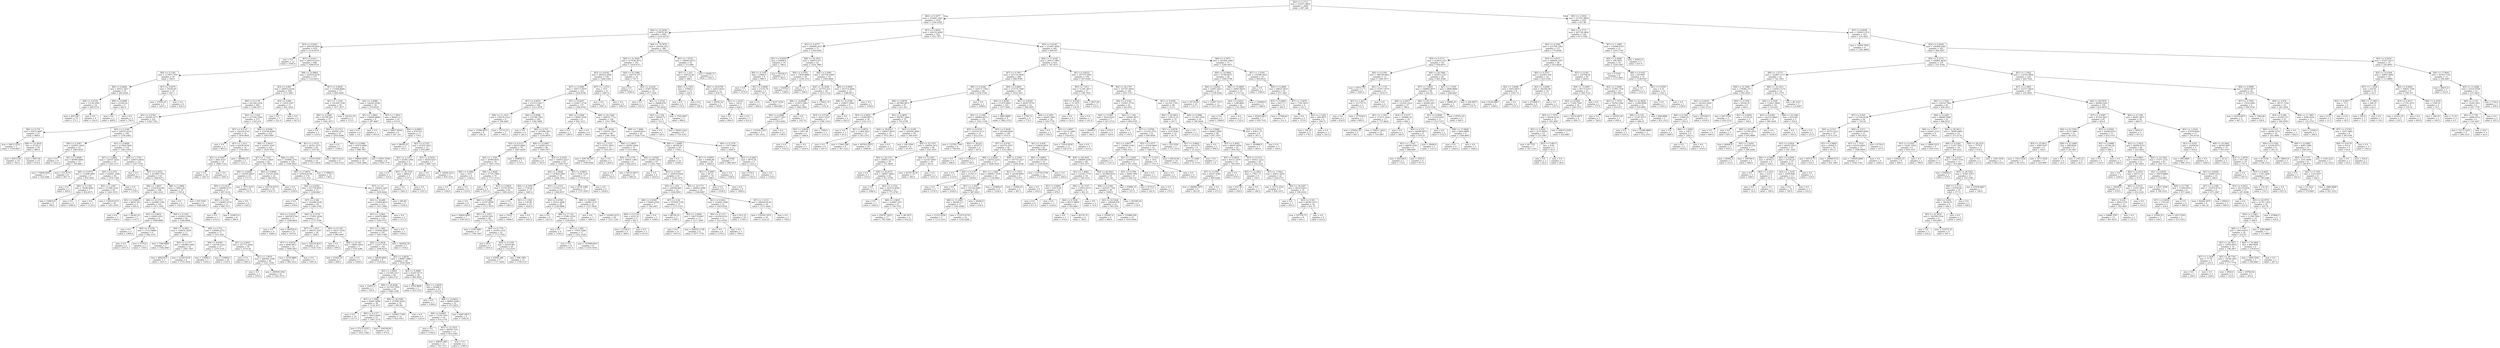 digraph Tree {
node [shape=box] ;
0 [label="X[2] <= 2.1713\nmse = 332271.8954\nsamples = 2000\nvalue = 997.204"] ;
1 [label="X[0] <= 0.1677\nmse = 314481.1461\nsamples = 1550\nvalue = 1104.4329"] ;
0 -> 1 [labeldistance=2.5, labelangle=45, headlabel="True"] ;
2 [label="X[4] <= 32.3036\nmse = 276478.345\nsamples = 998\nvalue = 1210.4279"] ;
1 -> 2 ;
3 [label="X[3] <= 0.4262\nmse = 269239.6204\nsamples = 618\nvalue = 1116.4579"] ;
2 -> 3 ;
4 [label="mse = 0.0\nsamples = 12\nvalue = 1949.0"] ;
3 -> 4 ;
5 [label="X[7] <= 0.011\nmse = 260574.0372\nsamples = 606\nvalue = 1099.9719"] ;
3 -> 5 ;
6 [label="X[0] <= 0.1302\nmse = 117853.7931\nsamples = 29\nvalue = 590.0"] ;
5 -> 6 ;
7 [label="X[6] <= 0.6644\nmse = 40512.3657\nsamples = 19\nvalue = 402.0526"] ;
6 -> 7 ;
8 [label="X[6] <= 0.4378\nmse = 13130.2092\nsamples = 14\nvalue = 309.0714"] ;
7 -> 8 ;
9 [label="mse = 4915.89\nsamples = 10\nvalue = 371.1"] ;
8 -> 9 ;
10 [label="mse = 0.0\nsamples = 4\nvalue = 154.0"] ;
8 -> 10 ;
11 [label="X[8] <= 9.4698\nmse = 25194.24\nsamples = 5\nvalue = 662.4"] ;
7 -> 11 ;
12 [label="mse = 0.0\nsamples = 2\nvalue = 468.0"] ;
11 -> 12 ;
13 [label="mse = 0.0\nsamples = 3\nvalue = 792.0"] ;
11 -> 13 ;
14 [label="X[7] <= 0.0076\nmse = 70166.09\nsamples = 10\nvalue = 947.1"] ;
6 -> 14 ;
15 [label="mse = 37830.25\nsamples = 2\nvalue = 1447.5"] ;
14 -> 15 ;
16 [label="mse = 0.0\nsamples = 8\nvalue = 822.0"] ;
14 -> 16 ;
17 [label="X[8] <= 33.8805\nmse = 254019.0158\nsamples = 577\nvalue = 1125.6031"] ;
5 -> 17 ;
18 [label="X[3] <= 0.681\nmse = 249453.9238\nsamples = 504\nvalue = 1171.4067"] ;
17 -> 18 ;
19 [label="X[0] <= 0.1178\nmse = 241294.2234\nsamples = 493\nvalue = 1188.5477"] ;
18 -> 19 ;
20 [label="X[3] <= 0.4783\nmse = 226595.6177\nsamples = 222\nvalue = 1292.7162"] ;
19 -> 20 ;
21 [label="X[6] <= 0.733\nmse = 95472.6087\nsamples = 23\nvalue = 968.0"] ;
20 -> 21 ;
22 [label="mse = 20672.2222\nsamples = 3\nvalue = 1554.6667"] ;
21 -> 22 ;
23 [label="X[8] <= 14.2816\nmse = 47322.0\nsamples = 20\nvalue = 880.0"] ;
21 -> 23 ;
24 [label="mse = 66533.04\nsamples = 10\nvalue = 783.4"] ;
23 -> 24 ;
25 [label="mse = 9447.84\nsamples = 10\nvalue = 976.6"] ;
23 -> 25 ;
26 [label="X[2] <= 2.1249\nmse = 228155.4318\nsamples = 199\nvalue = 1330.2462"] ;
20 -> 26 ;
27 [label="X[0] <= 0.1067\nmse = 223853.3459\nsamples = 23\nvalue = 1060.0435"] ;
26 -> 27 ;
28 [label="mse = 0.0\nsamples = 8\nvalue = 1621.0"] ;
27 -> 28 ;
29 [label="X[1] <= 0.9589\nmse = 85909.8489\nsamples = 15\nvalue = 760.8667"] ;
27 -> 29 ;
30 [label="mse = 79009.9592\nsamples = 7\nvalue = 524.4286"] ;
29 -> 30 ;
31 [label="mse = 231.4375\nsamples = 8\nvalue = 967.75"] ;
29 -> 31 ;
32 [label="X[1] <= 0.8668\nmse = 217929.7809\nsamples = 176\nvalue = 1365.5568"] ;
26 -> 32 ;
33 [label="X[7] <= 3.4685\nmse = 129337.8202\nsamples = 55\nvalue = 1185.1273"] ;
32 -> 33 ;
34 [label="X[6] <= 0.0572\nmse = 111698.4691\nsamples = 9\nvalue = 832.4444"] ;
33 -> 34 ;
35 [label="mse = 0.0\nsamples = 2\nvalue = 404.0"] ;
34 -> 35 ;
36 [label="X[0] <= 0.1105\nmse = 76180.4082\nsamples = 7\nvalue = 954.8571"] ;
34 -> 36 ;
37 [label="mse = 129032.0\nsamples = 3\nvalue = 788.0"] ;
36 -> 37 ;
38 [label="mse = 0.0\nsamples = 4\nvalue = 1080.0"] ;
36 -> 38 ;
39 [label="X[0] <= 0.1072\nmse = 103691.3308\nsamples = 46\nvalue = 1254.1304"] ;
33 -> 39 ;
40 [label="X[5] <= 1.2387\nmse = 111966.2222\nsamples = 42\nvalue = 1242.3333"] ;
39 -> 40 ;
41 [label="mse = 0.0\nsamples = 3\nvalue = 1124.0"] ;
40 -> 41 ;
42 [label="mse = 119419.0151\nsamples = 39\nvalue = 1251.4359"] ;
40 -> 42 ;
43 [label="mse = 0.0\nsamples = 4\nvalue = 1378.0"] ;
39 -> 43 ;
44 [label="X[8] <= 1.7762\nmse = 236675.0054\nsamples = 121\nvalue = 1447.5702"] ;
32 -> 44 ;
45 [label="mse = 0.0\nsamples = 3\nvalue = 580.0"] ;
44 -> 45 ;
46 [label="X[7] <= 0.3255\nmse = 223069.7762\nsamples = 118\nvalue = 1469.6271"] ;
44 -> 46 ;
47 [label="X[8] <= 7.6827\nmse = 233478.6358\nsamples = 108\nvalue = 1442.2222"] ;
46 -> 47 ;
48 [label="X[1] <= 0.9493\nmse = 86547.84\nsamples = 5\nvalue = 845.4"] ;
47 -> 48 ;
49 [label="mse = 0.0\nsamples = 3\nvalue = 644.0"] ;
48 -> 49 ;
50 [label="mse = 64262.25\nsamples = 2\nvalue = 1147.5"] ;
48 -> 50 ;
51 [label="X[4] <= 22.2713\nmse = 222480.7196\nsamples = 103\nvalue = 1471.1942"] ;
47 -> 51 ;
52 [label="X[1] <= 0.9652\nmse = 65983.4321\nsamples = 9\nvalue = 1098.8889"] ;
51 -> 52 ;
53 [label="mse = 0.0\nsamples = 3\nvalue = 1408.0"] ;
52 -> 53 ;
54 [label="X[0] <= 0.1079\nmse = 27312.8889\nsamples = 6\nvalue = 944.3333"] ;
52 -> 54 ;
55 [label="mse = 0.0\nsamples = 4\nvalue = 1057.0"] ;
54 -> 55 ;
56 [label="mse = 5776.0\nsamples = 2\nvalue = 719.0"] ;
54 -> 56 ;
57 [label="X[0] <= 0.1105\nmse = 222922.5596\nsamples = 94\nvalue = 1506.8404"] ;
51 -> 57 ;
58 [label="X[8] <= 14.063\nmse = 154414.7059\nsamples = 17\nvalue = 1669.0"] ;
57 -> 58 ;
59 [label="mse = 7360.8889\nsamples = 3\nvalue = 1562.6667"] ;
58 -> 59 ;
60 [label="X[2] <= 2.1377\nmse = 182984.1684\nsamples = 14\nvalue = 1691.7857"] ;
58 -> 60 ;
61 [label="mse = 484416.0\nsamples = 5\nvalue = 1631.0"] ;
60 -> 61 ;
62 [label="mse = 12328.9136\nsamples = 9\nvalue = 1725.5556"] ;
60 -> 62 ;
63 [label="X[6] <= 0.733\nmse = 230960.3751\nsamples = 77\nvalue = 1471.039"] ;
57 -> 63 ;
64 [label="X[6] <= 0.6365\nmse = 124706.2222\nsamples = 27\nvalue = 1279.3333"] ;
63 -> 64 ;
65 [label="mse = 15488.0\nsamples = 3\nvalue = 1034.0"] ;
64 -> 65 ;
66 [label="mse = 129894.5\nsamples = 24\nvalue = 1310.0"] ;
64 -> 66 ;
67 [label="X[1] <= 0.9507\nmse = 257775.4464\nsamples = 50\nvalue = 1574.56"] ;
63 -> 67 ;
68 [label="mse = 0.0\nsamples = 6\nvalue = 1965.0"] ;
67 -> 68 ;
69 [label="X[1] <= 1.0635\nmse = 269304.2169\nsamples = 44\nvalue = 1521.3182"] ;
67 -> 69 ;
70 [label="mse = 0.0\nsamples = 3\nvalue = 978.0"] ;
69 -> 70 ;
71 [label="mse = 265829.3361\nsamples = 41\nvalue = 1561.0732"] ;
69 -> 71 ;
72 [label="X[8] <= 5.4906\nmse = 14943.04\nsamples = 10\nvalue = 1765.6"] ;
46 -> 72 ;
73 [label="mse = 0.0\nsamples = 4\nvalue = 1914.0"] ;
72 -> 73 ;
74 [label="mse = 435.5556\nsamples = 6\nvalue = 1666.6667"] ;
72 -> 74 ;
75 [label="X[5] <= 1.1324\nmse = 237164.2346\nsamples = 271\nvalue = 1103.214"] ;
19 -> 75 ;
76 [label="X[7] <= 0.5147\nmse = 192224.2747\nsamples = 18\nvalue = 1659.9444"] ;
75 -> 76 ;
77 [label="mse = 0.0\nsamples = 2\nvalue = 683.0"] ;
76 -> 77 ;
78 [label="X[7] <= 1.2511\nmse = 82036.9336\nsamples = 16\nvalue = 1782.0625"] ;
76 -> 78 ;
79 [label="X[1] <= 0.9347\nmse = 2841.6327\nsamples = 14\nvalue = 1860.7143"] ;
78 -> 79 ;
80 [label="mse = 0.0\nsamples = 10\nvalue = 1827.0"] ;
79 -> 80 ;
81 [label="mse = 0.0\nsamples = 4\nvalue = 1945.0"] ;
79 -> 81 ;
82 [label="mse = 289982.25\nsamples = 2\nvalue = 1231.5"] ;
78 -> 82 ;
83 [label="X[6] <= 0.9396\nmse = 216740.9584\nsamples = 253\nvalue = 1063.6047"] ;
75 -> 83 ;
84 [label="X[8] <= 5.8619\nmse = 216021.4507\nsamples = 233\nvalue = 1029.7639"] ;
83 -> 84 ;
85 [label="X[7] <= 1.7105\nmse = 172013.1828\nsamples = 49\nvalue = 763.7959"] ;
84 -> 85 ;
86 [label="X[6] <= 0.6644\nmse = 116362.6816\nsamples = 25\nvalue = 572.72"] ;
85 -> 86 ;
87 [label="X[0] <= 0.1414\nmse = 149646.4775\nsamples = 17\nvalue = 497.4118"] ;
86 -> 87 ;
88 [label="X[8] <= 4.235\nmse = 230483.1074\nsamples = 11\nvalue = 480.7273"] ;
87 -> 88 ;
89 [label="mse = 0.0\nsamples = 3\nvalue = 472.0"] ;
88 -> 89 ;
90 [label="mse = 316875.0\nsamples = 8\nvalue = 484.0"] ;
88 -> 90 ;
91 [label="mse = 0.0\nsamples = 6\nvalue = 528.0"] ;
87 -> 91 ;
92 [label="mse = 7973.4375\nsamples = 8\nvalue = 732.75"] ;
86 -> 92 ;
93 [label="X[6] <= 0.6069\nmse = 152335.3056\nsamples = 24\nvalue = 962.8333"] ;
85 -> 93 ;
94 [label="mse = 162716.9375\nsamples = 16\nvalue = 814.75"] ;
93 -> 94 ;
95 [label="mse = 0.0\nsamples = 8\nvalue = 1259.0"] ;
93 -> 95 ;
96 [label="X[6] <= 0.82\nmse = 203886.2741\nsamples = 184\nvalue = 1100.5924"] ;
84 -> 96 ;
97 [label="X[4] <= 17.8672\nmse = 197620.0728\nsamples = 174\nvalue = 1121.431"] ;
96 -> 97 ;
98 [label="X[6] <= 0.0263\nmse = 257738.9591\nsamples = 57\nvalue = 1248.6667"] ;
97 -> 98 ;
99 [label="mse = 0.0\nsamples = 3\nvalue = 678.0"] ;
98 -> 99 ;
100 [label="X[7] <= 0.306\nmse = 252960.4184\nsamples = 54\nvalue = 1280.3704"] ;
98 -> 100 ;
101 [label="X[3] <= 0.5233\nmse = 344358.5744\nsamples = 17\nvalue = 1508.8824"] ;
100 -> 101 ;
102 [label="mse = 0.0\nsamples = 4\nvalue = 1606.0"] ;
101 -> 102 ;
103 [label="mse = 446520.0\nsamples = 13\nvalue = 1479.0"] ;
101 -> 103 ;
104 [label="X[6] <= 0.1278\nmse = 175951.4244\nsamples = 37\nvalue = 1175.3784"] ;
100 -> 104 ;
105 [label="X[7] <= 1.2511\nmse = 184251.5357\nsamples = 28\nvalue = 1268.5"] ;
104 -> 105 ;
106 [label="X[7] <= 0.6554\nmse = 6846.0612\nsamples = 14\nvalue = 1008.2857"] ;
105 -> 106 ;
107 [label="mse = 4736.8889\nsamples = 9\nvalue = 962.3333"] ;
106 -> 107 ;
108 [label="mse = 0.0\nsamples = 5\nvalue = 1091.0"] ;
106 -> 108 ;
109 [label="mse = 226234.0612\nsamples = 14\nvalue = 1528.7143"] ;
105 -> 109 ;
110 [label="X[0] <= 0.1347\nmse = 39217.5556\nsamples = 9\nvalue = 885.6667"] ;
104 -> 110 ;
111 [label="mse = 0.0\nsamples = 2\nvalue = 589.0"] ;
110 -> 111 ;
112 [label="X[8] <= 23.307\nmse = 18091.9592\nsamples = 7\nvalue = 970.4286"] ;
110 -> 112 ;
113 [label="mse = 41820.25\nsamples = 2\nvalue = 846.5"] ;
112 -> 113 ;
114 [label="mse = 0.0\nsamples = 5\nvalue = 1020.0"] ;
112 -> 114 ;
115 [label="X[7] <= 3.9\nmse = 156602.1443\nsamples = 117\nvalue = 1059.4444"] ;
97 -> 115 ;
116 [label="X[5] <= 29.489\nmse = 151969.8016\nsamples = 112\nvalue = 1037.1696"] ;
115 -> 116 ;
117 [label="X[7] <= 3.2903\nmse = 144970.8883\nsamples = 110\nvalue = 1050.3727"] ;
116 -> 117 ;
118 [label="X[1] <= 1.1462\nmse = 143942.0028\nsamples = 107\nvalue = 1062.1589"] ;
117 -> 118 ;
119 [label="X[6] <= 0.3438\nmse = 132277.5571\nsamples = 102\nvalue = 1048.8235"] ;
118 -> 119 ;
120 [label="mse = 56838.4844\nsamples = 8\nvalue = 1216.625"] ;
119 -> 120 ;
121 [label="X[5] <= 3.8478\nmse = 136097.5886\nsamples = 94\nvalue = 1034.5426"] ;
119 -> 121 ;
122 [label="X[2] <= 2.0929\nmse = 151300.5317\nsamples = 66\nvalue = 1064.2727"] ;
121 -> 122 ;
123 [label="mse = 10201.0\nsamples = 2\nvalue = 554.0"] ;
122 -> 123 ;
124 [label="X[8] <= 18.9246\nmse = 147318.7959\nsamples = 64\nvalue = 1080.2188"] ;
122 -> 124 ;
125 [label="X[7] <= 1.3982\nmse = 69467.6489\nsamples = 39\nvalue = 1134.3077"] ;
124 -> 125 ;
126 [label="mse = 0.0\nsamples = 16\nvalue = 1317.0"] ;
125 -> 126 ;
127 [label="X[0] <= 0.1377\nmse = 78422.6049\nsamples = 23\nvalue = 1007.2174"] ;
125 -> 127 ;
128 [label="mse = 57233.4793\nsamples = 13\nvalue = 1031.5385"] ;
127 -> 128 ;
129 [label="mse = 104199.84\nsamples = 10\nvalue = 975.6"] ;
127 -> 129 ;
130 [label="X[8] <= 26.3306\nmse = 257082.8544\nsamples = 25\nvalue = 995.84"] ;
124 -> 130 ;
131 [label="mse = 316825.7784\nsamples = 19\nvalue = 924.1053"] ;
130 -> 131 ;
132 [label="mse = 0.0\nsamples = 6\nvalue = 1223.0"] ;
130 -> 132 ;
133 [label="X[3] <= 0.5868\nmse = 93267.6773\nsamples = 28\nvalue = 964.4643"] ;
121 -> 133 ;
134 [label="mse = 9706.8889\nsamples = 3\nvalue = 563.3333"] ;
133 -> 134 ;
135 [label="X[2] <= 2.0929\nmse = 81669.2\nsamples = 25\nvalue = 1012.6"] ;
133 -> 135 ;
136 [label="mse = 0.0\nsamples = 3\nvalue = 1299.0"] ;
135 -> 136 ;
137 [label="X[8] <= 23.0652\nmse = 80095.4298\nsamples = 22\nvalue = 973.5455"] ;
135 -> 137 ;
138 [label="X[6] <= 0.6993\nmse = 77239.7562\nsamples = 18\nvalue = 914.2778"] ;
137 -> 138 ;
139 [label="mse = 0.0\nsamples = 5\nvalue = 1184.0"] ;
138 -> 139 ;
140 [label="X[5] <= 23.3533\nmse = 68204.7101\nsamples = 13\nvalue = 810.5385"] ;
138 -> 140 ;
141 [label="mse = 49828.1983\nsamples = 11\nvalue = 741.7273"] ;
140 -> 141 ;
142 [label="mse = 0.0\nsamples = 2\nvalue = 1189.0"] ;
140 -> 142 ;
143 [label="mse = 6007.6875\nsamples = 4\nvalue = 1240.25"] ;
137 -> 143 ;
144 [label="mse = 304262.56\nsamples = 5\nvalue = 1334.2"] ;
118 -> 144 ;
145 [label="mse = 0.0\nsamples = 3\nvalue = 630.0"] ;
117 -> 145 ;
146 [label="mse = 0.0\nsamples = 2\nvalue = 311.0"] ;
116 -> 146 ;
147 [label="mse = 295.84\nsamples = 5\nvalue = 1558.4"] ;
115 -> 147 ;
148 [label="mse = 173889.0\nsamples = 10\nvalue = 738.0"] ;
96 -> 148 ;
149 [label="X[1] <= 1.0725\nmse = 56352.3275\nsamples = 20\nvalue = 1457.85"] ;
83 -> 149 ;
150 [label="mse = 52183.6582\nsamples = 14\nvalue = 1517.6429"] ;
149 -> 150 ;
151 [label="mse = 38272.2222\nsamples = 6\nvalue = 1318.3333"] ;
149 -> 151 ;
152 [label="X[3] <= 0.694\nmse = 11819.2397\nsamples = 11\nvalue = 403.1818"] ;
18 -> 152 ;
153 [label="mse = 0.0\nsamples = 7\nvalue = 321.0"] ;
152 -> 153 ;
154 [label="mse = 0.0\nsamples = 4\nvalue = 547.0"] ;
152 -> 154 ;
155 [label="X[7] <= 0.6929\nmse = 171048.8084\nsamples = 73\nvalue = 809.3699"] ;
17 -> 155 ;
156 [label="X[1] <= 1.1234\nmse = 101540.7258\nsamples = 39\nvalue = 1017.3077"] ;
155 -> 156 ;
157 [label="X[6] <= 0.2466\nmse = 83790.263\nsamples = 37\nvalue = 1041.2973"] ;
156 -> 157 ;
158 [label="mse = 0.0\nsamples = 2\nvalue = 1333.0"] ;
157 -> 158 ;
159 [label="X[4] <= 22.2713\nmse = 83438.1192\nsamples = 35\nvalue = 1024.6286"] ;
157 -> 159 ;
160 [label="mse = 0.0\nsamples = 7\nvalue = 1168.0"] ;
159 -> 160 ;
161 [label="X[6] <= 0.4984\nmse = 97874.0969\nsamples = 28\nvalue = 988.7857"] ;
159 -> 161 ;
162 [label="mse = 98869.4958\nsamples = 19\nvalue = 1059.3684"] ;
161 -> 162 ;
163 [label="mse = 63051.9506\nsamples = 9\nvalue = 839.7778"] ;
161 -> 163 ;
164 [label="mse = 222312.25\nsamples = 2\nvalue = 573.5"] ;
156 -> 164 ;
165 [label="X[2] <= 2.0689\nmse = 144291.6548\nsamples = 34\nvalue = 570.8529"] ;
155 -> 165 ;
166 [label="X[1] <= 1.0841\nmse = 159800.8889\nsamples = 9\nvalue = 287.6667"] ;
165 -> 166 ;
167 [label="mse = 0.0\nsamples = 6\nvalue = 5.0"] ;
166 -> 167 ;
168 [label="mse = 0.0\nsamples = 3\nvalue = 853.0"] ;
166 -> 168 ;
169 [label="X[7] <= 1.5814\nmse = 99445.12\nsamples = 25\nvalue = 672.8"] ;
165 -> 169 ;
170 [label="mse = 50837.8594\nsamples = 8\nvalue = 447.125"] ;
169 -> 170 ;
171 [label="X[4] <= 8.8062\nmse = 87074.0\nsamples = 17\nvalue = 779.0"] ;
169 -> 171 ;
172 [label="mse = 28056.25\nsamples = 2\nvalue = 352.5"] ;
171 -> 172 ;
173 [label="X[3] <= 0.5355\nmse = 67455.5822\nsamples = 15\nvalue = 835.8667"] ;
171 -> 173 ;
174 [label="X[2] <= 2.1253\nmse = 45392.1094\nsamples = 8\nvalue = 982.125"] ;
173 -> 174 ;
175 [label="mse = 0.0\nsamples = 3\nvalue = 724.0"] ;
174 -> 175 ;
176 [label="X[5] <= 20.7524\nmse = 8664.0\nsamples = 5\nvalue = 1137.0"] ;
174 -> 176 ;
177 [label="mse = 0.0\nsamples = 3\nvalue = 1061.0"] ;
176 -> 177 ;
178 [label="mse = 0.0\nsamples = 2\nvalue = 1251.0"] ;
176 -> 178 ;
179 [label="X[3] <= 0.5635\nmse = 40283.6327\nsamples = 7\nvalue = 668.7143"] ;
173 -> 179 ;
180 [label="mse = 0.0\nsamples = 4\nvalue = 513.0"] ;
179 -> 180 ;
181 [label="mse = 18560.2222\nsamples = 3\nvalue = 876.3333"] ;
179 -> 181 ;
182 [label="X[4] <= 79.7876\nmse = 250534.452\nsamples = 380\nvalue = 1363.2526"] ;
2 -> 182 ;
183 [label="X[8] <= 21.5045\nmse = 217038.5975\nsamples = 351\nvalue = 1416.9715"] ;
182 -> 183 ;
184 [label="X[3] <= 0.6145\nmse = 200522.2586\nsamples = 335\nvalue = 1446.5582"] ;
183 -> 184 ;
185 [label="X[7] <= 0.3084\nmse = 196717.0979\nsamples = 323\nvalue = 1426.4799"] ;
184 -> 185 ;
186 [label="X[7] <= 0.0075\nmse = 152315.5837\nsamples = 186\nvalue = 1513.3978"] ;
185 -> 186 ;
187 [label="X[8] <= 11.1415\nmse = 276270.2222\nsamples = 6\nvalue = 706.6667"] ;
186 -> 187 ;
188 [label="mse = 13366.6875\nsamples = 4\nvalue = 358.25"] ;
187 -> 188 ;
189 [label="mse = 73712.25\nsamples = 2\nvalue = 1403.5"] ;
187 -> 189 ;
190 [label="X[6] <= 0.0096\nmse = 125766.7943\nsamples = 180\nvalue = 1540.2889"] ;
186 -> 190 ;
191 [label="mse = 0.0\nsamples = 2\nvalue = 241.0"] ;
190 -> 191 ;
192 [label="X[6] <= 0.733\nmse = 107998.7851\nsamples = 178\nvalue = 1554.8876"] ;
190 -> 192 ;
193 [label="X[3] <= 0.5111\nmse = 58193.0066\nsamples = 79\nvalue = 1667.8228"] ;
192 -> 193 ;
194 [label="X[5] <= 1.1591\nmse = 35994.9631\nsamples = 76\nvalue = 1687.2763"] ;
193 -> 194 ;
195 [label="X[6] <= 0.2864\nmse = 18.0\nsamples = 6\nvalue = 1338.0"] ;
194 -> 195 ;
196 [label="mse = 0.0\nsamples = 2\nvalue = 1344.0"] ;
195 -> 196 ;
197 [label="mse = 0.0\nsamples = 4\nvalue = 1335.0"] ;
195 -> 197 ;
198 [label="X[8] <= 1.8249\nmse = 27725.7969\nsamples = 70\nvalue = 1717.2143"] ;
194 -> 198 ;
199 [label="mse = 0.0\nsamples = 6\nvalue = 1971.0"] ;
198 -> 199 ;
200 [label="X[2] <= 2.0929\nmse = 23720.8376\nsamples = 64\nvalue = 1693.4219"] ;
198 -> 200 ;
201 [label="mse = 0.0\nsamples = 8\nvalue = 1551.0"] ;
200 -> 201 ;
202 [label="X[0] <= 0.1068\nmse = 23797.8568\nsamples = 56\nvalue = 1713.7679"] ;
200 -> 202 ;
203 [label="mse = 56620.4082\nsamples = 7\nvalue = 1587.8571"] ;
202 -> 203 ;
204 [label="X[5] <= 1.1973\nmse = 16520.5931\nsamples = 49\nvalue = 1731.7551"] ;
202 -> 204 ;
205 [label="mse = 1330.7682\nsamples = 17\nvalue = 1766.7647"] ;
204 -> 205 ;
206 [label="X[6] <= 0.1776\nmse = 23593.1318\nsamples = 32\nvalue = 1713.1562"] ;
204 -> 206 ;
207 [label="mse = 48.0\nsamples = 4\nvalue = 1651.0"] ;
206 -> 207 ;
208 [label="X[0] <= 0.1339\nmse = 26325.963\nsamples = 28\nvalue = 1722.0357"] ;
206 -> 208 ;
209 [label="mse = 42692.346\nsamples = 17\nvalue = 1717.3529"] ;
208 -> 209 ;
210 [label="mse = 946.1983\nsamples = 11\nvalue = 1729.2727"] ;
208 -> 210 ;
211 [label="mse = 368082.0\nsamples = 3\nvalue = 1175.0"] ;
193 -> 211 ;
212 [label="X[8] <= 12.6867\nmse = 129443.4713\nsamples = 99\nvalue = 1464.7677"] ;
192 -> 212 ;
213 [label="mse = 0.0\nsamples = 6\nvalue = 783.0"] ;
212 -> 213 ;
214 [label="X[3] <= 0.5034\nmse = 105872.4227\nsamples = 93\nvalue = 1508.7527"] ;
212 -> 214 ;
215 [label="X[2] <= 2.0929\nmse = 107820.5083\nsamples = 76\nvalue = 1448.2105"] ;
214 -> 215 ;
216 [label="X[0] <= 0.1094\nmse = 7728.64\nsamples = 15\nvalue = 1681.6"] ;
215 -> 216 ;
217 [label="mse = 0.0\nsamples = 5\nvalue = 1803.0"] ;
216 -> 217 ;
218 [label="X[1] <= 1.062\nmse = 539.49\nsamples = 10\nvalue = 1620.9"] ;
216 -> 218 ;
219 [label="mse = 216.0\nsamples = 7\nvalue = 1608.0"] ;
218 -> 219 ;
220 [label="mse = 0.0\nsamples = 3\nvalue = 1651.0"] ;
218 -> 220 ;
221 [label="X[2] <= 2.1514\nmse = 115745.1314\nsamples = 61\nvalue = 1390.8197"] ;
215 -> 221 ;
222 [label="X[3] <= 0.4709\nmse = 55512.3686\nsamples = 29\nvalue = 1239.8966"] ;
221 -> 222 ;
223 [label="mse = 0.0\nsamples = 6\nvalue = 1431.0"] ;
222 -> 223 ;
224 [label="X[8] <= 17.142\nmse = 57981.4329\nsamples = 23\nvalue = 1190.0435"] ;
222 -> 224 ;
225 [label="mse = 0.0\nsamples = 6\nvalue = 1158.0"] ;
224 -> 225 ;
226 [label="X[1] <= 1.062\nmse = 77955.1696\nsamples = 17\nvalue = 1201.3529"] ;
224 -> 226 ;
227 [label="mse = 0.0\nsamples = 8\nvalue = 1191.0"] ;
226 -> 227 ;
228 [label="mse = 147068.6914\nsamples = 9\nvalue = 1210.5556"] ;
226 -> 228 ;
229 [label="X[8] <= 16.8909\nmse = 130981.5537\nsamples = 32\nvalue = 1527.5938"] ;
221 -> 229 ;
230 [label="mse = 0.0\nsamples = 3\nvalue = 1681.0"] ;
229 -> 230 ;
231 [label="mse = 141845.0273\nsamples = 29\nvalue = 1511.7241"] ;
229 -> 231 ;
232 [label="X[1] <= 0.9855\nmse = 7520.7128\nsamples = 17\nvalue = 1779.4118"] ;
214 -> 232 ;
233 [label="mse = 8729.3388\nsamples = 11\nvalue = 1747.4545"] ;
232 -> 233 ;
234 [label="mse = 0.0\nsamples = 6\nvalue = 1838.0"] ;
232 -> 234 ;
235 [label="X[7] <= 0.6207\nmse = 232817.3734\nsamples = 137\nvalue = 1308.4745"] ;
185 -> 235 ;
236 [label="X[0] <= 0.1068\nmse = 178005.5556\nsamples = 9\nvalue = 692.3333"] ;
235 -> 236 ;
237 [label="mse = 0.0\nsamples = 3\nvalue = 1289.0"] ;
236 -> 237 ;
238 [label="mse = 0.0\nsamples = 6\nvalue = 394.0"] ;
236 -> 238 ;
239 [label="X[4] <= 63.3369\nmse = 208101.7712\nsamples = 128\nvalue = 1351.7969"] ;
235 -> 239 ;
240 [label="X[8] <= 1.8349\nmse = 229251.3321\nsamples = 86\nvalue = 1265.3953"] ;
239 -> 240 ;
241 [label="X[2] <= 2.1514\nmse = 97551.9053\nsamples = 13\nvalue = 1543.3077"] ;
240 -> 241 ;
242 [label="mse = 100728.595\nsamples = 11\nvalue = 1590.6364"] ;
241 -> 242 ;
243 [label="mse = 0.0\nsamples = 2\nvalue = 1283.0"] ;
241 -> 243 ;
244 [label="X[8] <= 2.9635\nmse = 236501.0456\nsamples = 73\nvalue = 1215.9041"] ;
240 -> 244 ;
245 [label="X[0] <= 0.1178\nmse = 94953.1389\nsamples = 6\nvalue = 692.8333"] ;
244 -> 245 ;
246 [label="mse = 0.0\nsamples = 2\nvalue = 342.0"] ;
245 -> 246 ;
247 [label="mse = 50116.6875\nsamples = 4\nvalue = 868.25"] ;
245 -> 247 ;
248 [label="X[6] <= 0.0502\nmse = 222481.0252\nsamples = 67\nvalue = 1262.7463"] ;
244 -> 248 ;
249 [label="mse = 0.0\nsamples = 6\nvalue = 1633.0"] ;
248 -> 249 ;
250 [label="X[3] <= 0.5347\nmse = 229554.0564\nsamples = 61\nvalue = 1226.3279"] ;
248 -> 250 ;
251 [label="X[5] <= 1.243\nmse = 228546.969\nsamples = 22\nvalue = 1044.4091"] ;
250 -> 251 ;
252 [label="X[6] <= 0.6305\nmse = 179045.9184\nsamples = 7\nvalue = 764.2857"] ;
251 -> 252 ;
253 [label="X[0] <= 0.1133\nmse = 6232.25\nsamples = 4\nvalue = 401.5"] ;
252 -> 253 ;
254 [label="mse = 12100.0\nsamples = 2\nvalue = 388.0"] ;
253 -> 254 ;
255 [label="mse = 0.0\nsamples = 2\nvalue = 415.0"] ;
253 -> 255 ;
256 [label="mse = 0.0\nsamples = 3\nvalue = 1248.0"] ;
252 -> 256 ;
257 [label="X[7] <= 4.36\nmse = 197939.7156\nsamples = 15\nvalue = 1175.1333"] ;
251 -> 257 ;
258 [label="mse = 86730.25\nsamples = 2\nvalue = 1549.5"] ;
257 -> 258 ;
259 [label="X[2] <= 2.0849\nmse = 190170.0947\nsamples = 13\nvalue = 1117.5385"] ;
257 -> 259 ;
260 [label="mse = 0.0\nsamples = 4\nvalue = 1207.0"] ;
259 -> 260 ;
261 [label="mse = 269552.1728\nsamples = 9\nvalue = 1077.7778"] ;
259 -> 261 ;
262 [label="X[5] <= 23.1771\nmse = 200922.4589\nsamples = 39\nvalue = 1328.9487"] ;
250 -> 262 ;
263 [label="X[1] <= 0.9222\nmse = 103642.1406\nsamples = 21\nvalue = 1463.9524"] ;
262 -> 263 ;
264 [label="X[0] <= 0.1115\nmse = 65350.6116\nsamples = 11\nvalue = 1213.4545"] ;
263 -> 264 ;
265 [label="mse = 0.0\nsamples = 8\nvalue = 1370.0"] ;
264 -> 265 ;
266 [label="mse = 0.0\nsamples = 3\nvalue = 796.0"] ;
264 -> 266 ;
267 [label="mse = 812.25\nsamples = 10\nvalue = 1739.5"] ;
263 -> 267 ;
268 [label="X[7] <= 1.2151\nmse = 268344.9136\nsamples = 18\nvalue = 1171.4444"] ;
262 -> 268 ;
269 [label="mse = 276792.1875\nsamples = 16\nvalue = 1224.25"] ;
268 -> 269 ;
270 [label="mse = 0.0\nsamples = 2\nvalue = 749.0"] ;
268 -> 270 ;
271 [label="X[8] <= 7.3604\nmse = 118209.8231\nsamples = 42\nvalue = 1528.7143"] ;
239 -> 271 ;
272 [label="X[8] <= 3.4898\nmse = 48168.56\nsamples = 30\nvalue = 1706.2"] ;
271 -> 272 ;
273 [label="mse = 0.0\nsamples = 10\nvalue = 1509.0"] ;
272 -> 273 ;
274 [label="X[1] <= 0.9855\nmse = 43086.96\nsamples = 20\nvalue = 1804.8"] ;
272 -> 274 ;
275 [label="X[1] <= 0.9067\nmse = 90.25\nsamples = 16\nvalue = 1908.5"] ;
274 -> 275 ;
276 [label="mse = 0.0\nsamples = 8\nvalue = 1918.0"] ;
275 -> 276 ;
277 [label="mse = 0.0\nsamples = 8\nvalue = 1899.0"] ;
275 -> 277 ;
278 [label="mse = 0.0\nsamples = 4\nvalue = 1390.0"] ;
274 -> 278 ;
279 [label="X[0] <= 0.1278\nmse = 17677.6667\nsamples = 12\nvalue = 1085.0"] ;
271 -> 279 ;
280 [label="mse = 3.9184\nsamples = 7\nvalue = 986.2857"] ;
279 -> 280 ;
281 [label="X[3] <= 0.5663\nmse = 9679.36\nsamples = 5\nvalue = 1223.2"] ;
279 -> 281 ;
282 [label="mse = 676.0\nsamples = 2\nvalue = 1342.0"] ;
281 -> 282 ;
283 [label="mse = 0.0\nsamples = 3\nvalue = 1144.0"] ;
281 -> 283 ;
284 [label="X[7] <= 1.2151\nmse = 16.0\nsamples = 12\nvalue = 1987.0"] ;
184 -> 284 ;
285 [label="mse = 0.0\nsamples = 6\nvalue = 1991.0"] ;
284 -> 285 ;
286 [label="mse = 0.0\nsamples = 6\nvalue = 1983.0"] ;
284 -> 286 ;
287 [label="X[4] <= 43.1086\nmse = 160776.375\nsamples = 16\nvalue = 797.5"] ;
183 -> 287 ;
288 [label="mse = 0.0\nsamples = 2\nvalue = 1640.0"] ;
287 -> 288 ;
289 [label="X[2] <= 2.0336\nmse = 67857.6939\nsamples = 14\nvalue = 677.1429"] ;
287 -> 289 ;
290 [label="mse = 0.0\nsamples = 3\nvalue = 352.0"] ;
289 -> 290 ;
291 [label="X[1] <= 1.0716\nmse = 49668.876\nsamples = 11\nvalue = 765.8182"] ;
289 -> 291 ;
292 [label="X[2] <= 2.106\nmse = 58920.75\nsamples = 8\nvalue = 721.5"] ;
291 -> 292 ;
293 [label="mse = 0.0\nsamples = 2\nvalue = 728.0"] ;
292 -> 293 ;
294 [label="mse = 78542.2222\nsamples = 6\nvalue = 719.3333"] ;
292 -> 294 ;
295 [label="mse = 5792.6667\nsamples = 3\nvalue = 884.0"] ;
291 -> 295 ;
296 [label="X[1] <= 1.0725\nmse = 198283.8573\nsamples = 29\nvalue = 713.069"] ;
182 -> 296 ;
297 [label="X[5] <= 1.243\nmse = 108152.48\nsamples = 25\nvalue = 588.2"] ;
296 -> 297 ;
298 [label="X[0] <= 0.1302\nmse = 37800.0\nsamples = 13\nvalue = 320.0"] ;
297 -> 298 ;
299 [label="mse = 0.0\nsamples = 6\nvalue = 110.0"] ;
298 -> 299 ;
300 [label="mse = 0.0\nsamples = 7\nvalue = 500.0"] ;
298 -> 300 ;
301 [label="X[4] <= 85.6799\nmse = 22022.8542\nsamples = 12\nvalue = 878.75"] ;
297 -> 301 ;
302 [label="mse = 43932.16\nsamples = 5\nvalue = 949.8"] ;
301 -> 302 ;
303 [label="X[1] <= 1.0102\nmse = 192.0\nsamples = 7\nvalue = 828.0"] ;
301 -> 303 ;
304 [label="mse = 0.0\nsamples = 4\nvalue = 840.0"] ;
303 -> 304 ;
305 [label="mse = 0.0\nsamples = 3\nvalue = 812.0"] ;
303 -> 305 ;
306 [label="mse = 55080.75\nsamples = 4\nvalue = 1493.5"] ;
296 -> 306 ;
307 [label="X[7] <= 0.2619\nmse = 326152.4009\nsamples = 552\nvalue = 912.7971"] ;
1 -> 307 ;
308 [label="X[3] <= 0.4777\nmse = 204469.1637\nsamples = 71\nvalue = 1344.8169"] ;
307 -> 308 ;
309 [label="X[1] <= 0.9209\nmse = 82600.6\nsamples = 10\nvalue = 796.0"] ;
308 -> 309 ;
310 [label="X[6] <= 0.1501\nmse = 25664.5\nsamples = 8\nvalue = 899.5"] ;
309 -> 310 ;
311 [label="mse = 0.0\nsamples = 3\nvalue = 1070.0"] ;
310 -> 311 ;
312 [label="X[1] <= 0.8498\nmse = 13155.76\nsamples = 5\nvalue = 797.2"] ;
310 -> 312 ;
313 [label="mse = 0.0\nsamples = 2\nvalue = 690.0"] ;
312 -> 313 ;
314 [label="mse = 9157.5556\nsamples = 3\nvalue = 868.6667"] ;
312 -> 314 ;
315 [label="mse = 96100.0\nsamples = 2\nvalue = 382.0"] ;
309 -> 315 ;
316 [label="X[8] <= 16.7833\nmse = 166975.971\nsamples = 61\nvalue = 1434.7869"] ;
308 -> 316 ;
317 [label="X[0] <= 0.1955\nmse = 73638.8889\nsamples = 18\nvalue = 1256.3333"] ;
316 -> 317 ;
318 [label="mse = 16206.0\nsamples = 15\nvalue = 1366.0"] ;
317 -> 318 ;
319 [label="mse = 0.0\nsamples = 3\nvalue = 708.0"] ;
317 -> 319 ;
320 [label="X[0] <= 0.3961\nmse = 187136.2499\nsamples = 43\nvalue = 1509.4884"] ;
316 -> 320 ;
321 [label="X[4] <= 32.3036\nmse = 147375.522\nsamples = 29\nvalue = 1611.1724"] ;
320 -> 321 ;
322 [label="X[8] <= 19.8648\nmse = 123972.2483\nsamples = 24\nvalue = 1665.2083"] ;
321 -> 322 ;
323 [label="X[0] <= 0.2988\nmse = 132077.5017\nsamples = 17\nvalue = 1553.2941"] ;
322 -> 323 ;
324 [label="mse = 115520.2222\nsamples = 3\nvalue = 831.3333"] ;
323 -> 324 ;
325 [label="mse = 0.0\nsamples = 14\nvalue = 1708.0"] ;
323 -> 325 ;
326 [label="mse = 0.0\nsamples = 7\nvalue = 1937.0"] ;
322 -> 326 ;
327 [label="mse = 178421.76\nsamples = 5\nvalue = 1351.8"] ;
321 -> 327 ;
328 [label="X[0] <= 0.4499\nmse = 203714.4082\nsamples = 14\nvalue = 1298.8571"] ;
320 -> 328 ;
329 [label="X[8] <= 33.2768\nmse = 239037.2099\nsamples = 9\nvalue = 1132.1111"] ;
328 -> 329 ;
330 [label="X[3] <= 0.5726\nmse = 29217.6327\nsamples = 7\nvalue = 1380.7143"] ;
329 -> 330 ;
331 [label="X[1] <= 0.8459\nmse = 2957.04\nsamples = 5\nvalue = 1480.6"] ;
330 -> 331 ;
332 [label="mse = 0.0\nsamples = 3\nvalue = 1525.0"] ;
331 -> 332 ;
333 [label="mse = 0.0\nsamples = 2\nvalue = 1414.0"] ;
331 -> 333 ;
334 [label="mse = 7569.0\nsamples = 2\nvalue = 1131.0"] ;
330 -> 334 ;
335 [label="mse = 0.0\nsamples = 2\nvalue = 262.0"] ;
329 -> 335 ;
336 [label="mse = 0.0\nsamples = 5\nvalue = 1599.0"] ;
328 -> 336 ;
337 [label="X[3] <= 0.6145\nmse = 312497.4026\nsamples = 481\nvalue = 849.027"] ;
307 -> 337 ;
338 [label="X[8] <= 17.4142\nmse = 295317.804\nsamples = 410\nvalue = 787.4537"] ;
337 -> 338 ;
339 [label="X[7] <= 0.7847\nmse = 321133.3658\nsamples = 284\nvalue = 884.9789"] ;
338 -> 339 ;
340 [label="X[0] <= 0.2248\nmse = 320171.7392\nsamples = 99\nvalue = 639.5758"] ;
339 -> 340 ;
341 [label="X[6] <= 0.8878\nmse = 287940.9672\nsamples = 97\nvalue = 611.567"] ;
340 -> 341 ;
342 [label="X[3] <= 0.5829\nmse = 13208.9877\nsamples = 18\nvalue = 216.1111"] ;
341 -> 342 ;
343 [label="mse = 0.0\nsamples = 3\nvalue = 81.0"] ;
342 -> 343 ;
344 [label="X[1] <= 0.9874\nmse = 11469.5822\nsamples = 15\nvalue = 243.1333"] ;
342 -> 344 ;
345 [label="mse = 0.0\nsamples = 6\nvalue = 207.0"] ;
344 -> 345 ;
346 [label="mse = 17665.284\nsamples = 9\nvalue = 267.2222"] ;
344 -> 346 ;
347 [label="X[1] <= 0.9874\nmse = 306787.3094\nsamples = 79\nvalue = 701.6709"] ;
341 -> 347 ;
348 [label="X[4] <= 59.6911\nmse = 358457.8034\nsamples = 23\nvalue = 1072.3913"] ;
347 -> 348 ;
349 [label="mse = 407832.0475\nsamples = 20\nvalue = 1048.45"] ;
348 -> 349 ;
350 [label="mse = 0.0\nsamples = 3\nvalue = 1232.0"] ;
348 -> 350 ;
351 [label="X[3] <= 0.595\nmse = 205936.3849\nsamples = 56\nvalue = 549.4107"] ;
347 -> 351 ;
352 [label="mse = 166.3594\nsamples = 8\nvalue = 45.875"] ;
351 -> 352 ;
353 [label="X[4] <= 52.7107\nmse = 190930.3472\nsamples = 48\nvalue = 633.3333"] ;
351 -> 353 ;
354 [label="X[4] <= 26.1371\nmse = 200611.2152\nsamples = 29\nvalue = 751.4828"] ;
353 -> 354 ;
355 [label="mse = 0.0\nsamples = 3\nvalue = 235.0"] ;
354 -> 355 ;
356 [label="X[4] <= 36.4375\nmse = 189427.8402\nsamples = 26\nvalue = 811.0769"] ;
354 -> 356 ;
357 [label="mse = 0.0\nsamples = 3\nvalue = 1084.0"] ;
356 -> 357 ;
358 [label="X[2] <= 2.1316\nmse = 203152.8582\nsamples = 23\nvalue = 775.4783"] ;
356 -> 358 ;
359 [label="mse = 0.0\nsamples = 2\nvalue = 1046.0"] ;
358 -> 359 ;
360 [label="X[8] <= 2.9635\nmse = 214867.2517\nsamples = 21\nvalue = 749.7143"] ;
358 -> 360 ;
361 [label="mse = 259747.5433\nsamples = 17\nvalue = 782.5294"] ;
360 -> 361 ;
362 [label="mse = 99.1875\nsamples = 4\nvalue = 610.25"] ;
360 -> 362 ;
363 [label="X[4] <= 72.1647\nmse = 122327.8947\nsamples = 19\nvalue = 453.0"] ;
353 -> 363 ;
364 [label="mse = 92791.4118\nsamples = 17\nvalue = 385.0"] ;
363 -> 364 ;
365 [label="mse = 0.0\nsamples = 2\nvalue = 1031.0"] ;
363 -> 365 ;
366 [label="mse = 0.0\nsamples = 2\nvalue = 1998.0"] ;
340 -> 366 ;
367 [label="X[0] <= 0.4801\nmse = 272174.7408\nsamples = 185\nvalue = 1016.3027"] ;
339 -> 367 ;
368 [label="X[0] <= 0.4296\nmse = 271674.4601\nsamples = 163\nvalue = 1077.0061"] ;
367 -> 368 ;
369 [label="X[2] <= 2.1396\nmse = 248993.8515\nsamples = 154\nvalue = 1031.1104"] ;
368 -> 369 ;
370 [label="X[3] <= 0.5224\nmse = 103150.3112\nsamples = 14\nvalue = 622.2143"] ;
369 -> 370 ;
371 [label="mse = 132792.7344\nsamples = 8\nvalue = 708.625"] ;
370 -> 371 ;
372 [label="X[4] <= 36.422\nmse = 40397.0\nsamples = 6\nvalue = 507.0"] ;
370 -> 372 ;
373 [label="mse = 0.0\nsamples = 4\nvalue = 488.0"] ;
372 -> 373 ;
374 [label="mse = 119025.0\nsamples = 2\nvalue = 545.0"] ;
372 -> 374 ;
375 [label="X[3] <= 0.5638\nmse = 245186.6429\nsamples = 140\nvalue = 1072.0"] ;
369 -> 375 ;
376 [label="X[7] <= 4.0742\nmse = 243570.4557\nsamples = 58\nvalue = 1223.4655"] ;
375 -> 376 ;
377 [label="X[8] <= 2.0249\nmse = 124553.5225\nsamples = 17\nvalue = 1626.3529"] ;
376 -> 377 ;
378 [label="mse = 0.0\nsamples = 5\nvalue = 1116.0"] ;
377 -> 378 ;
379 [label="X[0] <= 0.179\nmse = 22707.0\nsamples = 12\nvalue = 1839.0"] ;
377 -> 379 ;
380 [label="mse = 0.0\nsamples = 3\nvalue = 1578.0"] ;
379 -> 380 ;
381 [label="mse = 0.0\nsamples = 9\nvalue = 1926.0"] ;
379 -> 381 ;
382 [label="X[0] <= 0.1965\nmse = 197710.2427\nsamples = 41\nvalue = 1056.4146"] ;
376 -> 382 ;
383 [label="X[1] <= 1.1462\nmse = 208461.7539\nsamples = 33\nvalue = 1134.6061"] ;
382 -> 383 ;
384 [label="X[1] <= 1.0207\nmse = 167162.4097\nsamples = 24\nvalue = 987.0833"] ;
383 -> 384 ;
385 [label="X[8] <= 11.2697\nmse = 96198.173\nsamples = 17\nvalue = 1181.0588"] ;
384 -> 385 ;
386 [label="mse = 15723.5556\nsamples = 3\nvalue = 1123.3333"] ;
385 -> 386 ;
387 [label="mse = 112575.6735\nsamples = 14\nvalue = 1193.4286"] ;
385 -> 387 ;
388 [label="mse = 26206.0\nsamples = 7\nvalue = 516.0"] ;
384 -> 388 ;
389 [label="mse = 105800.0\nsamples = 9\nvalue = 1528.0"] ;
383 -> 389 ;
390 [label="X[1] <= 1.1053\nmse = 24108.6094\nsamples = 8\nvalue = 733.875"] ;
382 -> 390 ;
391 [label="mse = 15500.25\nsamples = 2\nvalue = 487.5"] ;
390 -> 391 ;
392 [label="mse = 0.0\nsamples = 6\nvalue = 816.0"] ;
390 -> 392 ;
393 [label="X[1] <= 0.834\nmse = 218624.9454\nsamples = 82\nvalue = 964.8659"] ;
375 -> 393 ;
394 [label="X[6] <= 0.8803\nmse = 231240.801\nsamples = 14\nvalue = 1230.6429"] ;
393 -> 394 ;
395 [label="mse = 123739.5764\nsamples = 12\nvalue = 1375.0833"] ;
394 -> 395 ;
396 [label="mse = 0.0\nsamples = 2\nvalue = 364.0"] ;
394 -> 396 ;
397 [label="X[4] <= 68.3052\nmse = 198490.4196\nsamples = 68\nvalue = 910.1471"] ;
393 -> 397 ;
398 [label="X[1] <= 1.0083\nmse = 133162.7778\nsamples = 18\nvalue = 740.3333"] ;
397 -> 398 ;
399 [label="X[1] <= 0.9061\nmse = 15675.04\nsamples = 10\nvalue = 979.6"] ;
398 -> 399 ;
400 [label="mse = 0.0\nsamples = 8\nvalue = 917.0"] ;
399 -> 400 ;
401 [label="mse = 0.0\nsamples = 2\nvalue = 1230.0"] ;
399 -> 401 ;
402 [label="X[4] <= 52.7107\nmse = 119010.9375\nsamples = 8\nvalue = 441.25"] ;
398 -> 402 ;
403 [label="X[6] <= 0.7838\nmse = 98737.8889\nsamples = 6\nvalue = 563.6667"] ;
402 -> 403 ;
404 [label="mse = 0.0\nsamples = 2\nvalue = 274.0"] ;
403 -> 404 ;
405 [label="mse = 85176.75\nsamples = 4\nvalue = 708.5"] ;
403 -> 405 ;
406 [label="mse = 0.0\nsamples = 2\nvalue = 74.0"] ;
402 -> 406 ;
407 [label="X[4] <= 95.5823\nmse = 207889.9216\nsamples = 50\nvalue = 971.28"] ;
397 -> 407 ;
408 [label="X[8] <= 9.2392\nmse = 203321.7391\nsamples = 46\nvalue = 1009.0"] ;
407 -> 408 ;
409 [label="X[5] <= 43.5404\nmse = 196206.978\nsamples = 41\nvalue = 993.439"] ;
408 -> 409 ;
410 [label="mse = 352947.0\nsamples = 8\nvalue = 906.0"] ;
409 -> 410 ;
411 [label="mse = 155906.595\nsamples = 33\nvalue = 1014.6364"] ;
409 -> 411 ;
412 [label="mse = 243395.44\nsamples = 5\nvalue = 1136.6"] ;
408 -> 412 ;
413 [label="mse = 55896.75\nsamples = 4\nvalue = 537.5"] ;
407 -> 413 ;
414 [label="mse = 6982.8889\nsamples = 9\nvalue = 1862.3333"] ;
368 -> 414 ;
415 [label="X[1] <= 0.9205\nmse = 46297.9752\nsamples = 22\nvalue = 566.5455"] ;
367 -> 415 ;
416 [label="mse = 2790.75\nsamples = 4\nvalue = 772.5"] ;
415 -> 416 ;
417 [label="X[0] <= 0.5435\nmse = 44445.5062\nsamples = 18\nvalue = 520.7778"] ;
415 -> 417 ;
418 [label="mse = 0.0\nsamples = 3\nvalue = 450.0"] ;
417 -> 418 ;
419 [label="X[1] <= 1.0697\nmse = 52132.3289\nsamples = 15\nvalue = 534.9333"] ;
417 -> 419 ;
420 [label="mse = 71018.9256\nsamples = 11\nvalue = 539.2727"] ;
419 -> 420 ;
421 [label="mse = 0.0\nsamples = 4\nvalue = 523.0"] ;
419 -> 421 ;
422 [label="X[1] <= 0.8225\nmse = 167372.2001\nsamples = 126\nvalue = 567.6349"] ;
338 -> 422 ;
423 [label="X[5] <= 7.913\nmse = 11345.5017\nsamples = 17\nvalue = 198.7059"] ;
422 -> 423 ;
424 [label="X[7] <= 4.0342\nmse = 15.1875\nsamples = 12\nvalue = 134.25"] ;
423 -> 424 ;
425 [label="mse = 0.0\nsamples = 9\nvalue = 132.0"] ;
424 -> 425 ;
426 [label="mse = 0.0\nsamples = 3\nvalue = 141.0"] ;
424 -> 426 ;
427 [label="mse = 4637.04\nsamples = 5\nvalue = 353.4"] ;
423 -> 427 ;
428 [label="X[4] <= 26.1707\nmse = 167167.9054\nsamples = 109\nvalue = 625.1743"] ;
422 -> 428 ;
429 [label="X[6] <= 0.3142\nmse = 153921.2778\nsamples = 41\nvalue = 812.878"] ;
428 -> 429 ;
430 [label="X[4] <= 15.807\nmse = 8524.8163\nsamples = 7\nvalue = 415.5714"] ;
429 -> 430 ;
431 [label="mse = 26569.0\nsamples = 2\nvalue = 382.0"] ;
430 -> 431 ;
432 [label="mse = 676.0\nsamples = 5\nvalue = 429.0"] ;
430 -> 432 ;
433 [label="X[5] <= 1.182\nmse = 144665.8071\nsamples = 34\nvalue = 894.6765"] ;
429 -> 433 ;
434 [label="mse = 0.0\nsamples = 2\nvalue = 104.0"] ;
433 -> 434 ;
435 [label="X[7] <= 3.9768\nmse = 112192.2725\nsamples = 32\nvalue = 944.0938"] ;
433 -> 435 ;
436 [label="X[1] <= 0.8475\nmse = 139382.2148\nsamples = 16\nvalue = 806.3125"] ;
435 -> 436 ;
437 [label="mse = 0.0\nsamples = 5\nvalue = 1147.0"] ;
436 -> 437 ;
438 [label="X[1] <= 1.0585\nmse = 125998.6116\nsamples = 11\nvalue = 651.4545"] ;
436 -> 438 ;
439 [label="X[3] <= 0.5394\nmse = 9494.1094\nsamples = 8\nvalue = 440.125"] ;
438 -> 439 ;
440 [label="mse = 8712.0\nsamples = 3\nvalue = 542.0"] ;
439 -> 440 ;
441 [label="mse = 0.0\nsamples = 5\nvalue = 379.0"] ;
439 -> 441 ;
442 [label="mse = 0.0\nsamples = 3\nvalue = 1215.0"] ;
438 -> 442 ;
443 [label="X[3] <= 0.5577\nmse = 47034.9844\nsamples = 16\nvalue = 1081.875"] ;
435 -> 443 ;
444 [label="X[2] <= 2.1514\nmse = 18.0\nsamples = 6\nvalue = 1161.0"] ;
443 -> 444 ;
445 [label="mse = 0.0\nsamples = 2\nvalue = 1155.0"] ;
444 -> 445 ;
446 [label="mse = 0.0\nsamples = 4\nvalue = 1164.0"] ;
444 -> 446 ;
447 [label="mse = 69234.84\nsamples = 10\nvalue = 1034.4"] ;
443 -> 447 ;
448 [label="X[1] <= 0.9346\nmse = 141103.1765\nsamples = 68\nvalue = 512.0"] ;
428 -> 448 ;
449 [label="X[4] <= 83.9912\nmse = 139125.25\nsamples = 14\nvalue = 207.5"] ;
448 -> 449 ;
450 [label="X[1] <= 0.8578\nmse = 3233.8542\nsamples = 12\nvalue = 56.75"] ;
449 -> 450 ;
451 [label="mse = 555.5556\nsamples = 3\nvalue = 151.3333"] ;
450 -> 451 ;
452 [label="X[1] <= 0.8842\nmse = 150.6173\nsamples = 9\nvalue = 25.2222"] ;
450 -> 452 ;
453 [label="mse = 12.2449\nsamples = 7\nvalue = 31.5714"] ;
452 -> 453 ;
454 [label="mse = 0.0\nsamples = 2\nvalue = 3.0"] ;
452 -> 454 ;
455 [label="mse = 0.0\nsamples = 2\nvalue = 1112.0"] ;
449 -> 455 ;
456 [label="X[0] <= 0.5086\nmse = 111345.1636\nsamples = 54\nvalue = 590.9444"] ;
448 -> 456 ;
457 [label="X[1] <= 0.9806\nmse = 94462.2009\nsamples = 46\nvalue = 647.1957"] ;
456 -> 457 ;
458 [label="mse = 0.0\nsamples = 5\nvalue = 999.0"] ;
457 -> 458 ;
459 [label="X[3] <= 0.4942\nmse = 89047.8656\nsamples = 41\nvalue = 604.2927"] ;
457 -> 459 ;
460 [label="X[3] <= 0.4834\nmse = 83112.2479\nsamples = 11\nvalue = 740.5455"] ;
459 -> 460 ;
461 [label="X[7] <= 4.5785\nmse = 83327.9592\nsamples = 7\nvalue = 609.4286"] ;
460 -> 461 ;
462 [label="mse = 140848.1875\nsamples = 4\nvalue = 563.25"] ;
461 -> 462 ;
463 [label="mse = 0.0\nsamples = 3\nvalue = 671.0"] ;
461 -> 463 ;
464 [label="mse = 0.0\nsamples = 4\nvalue = 970.0"] ;
460 -> 464 ;
465 [label="X[3] <= 0.5213\nmse = 81921.2222\nsamples = 30\nvalue = 554.3333"] ;
459 -> 465 ;
466 [label="X[5] <= 21.3851\nmse = 17851.75\nsamples = 8\nvalue = 356.5"] ;
465 -> 466 ;
467 [label="mse = 655.36\nsamples = 5\nvalue = 458.8"] ;
466 -> 467 ;
468 [label="mse = 0.0\nsamples = 3\nvalue = 186.0"] ;
466 -> 468 ;
469 [label="X[7] <= 3.7602\nmse = 85811.9256\nsamples = 22\nvalue = 626.2727"] ;
465 -> 469 ;
470 [label="mse = 14772.2222\nsamples = 3\nvalue = 820.3333"] ;
469 -> 470 ;
471 [label="X[5] <= 34.2647\nmse = 90143.6011\nsamples = 19\nvalue = 595.6316"] ;
469 -> 471 ;
472 [label="mse = 0.0\nsamples = 3\nvalue = 403.0"] ;
471 -> 472 ;
473 [label="X[3] <= 0.561\nmse = 98783.4375\nsamples = 16\nvalue = 631.75"] ;
471 -> 473 ;
474 [label="mse = 197376.75\nsamples = 8\nvalue = 641.5"] ;
473 -> 474 ;
475 [label="mse = 0.0\nsamples = 8\nvalue = 622.0"] ;
473 -> 475 ;
476 [label="X[2] <= 2.1514\nmse = 85611.75\nsamples = 8\nvalue = 267.5"] ;
456 -> 476 ;
477 [label="mse = 165888.0\nsamples = 3\nvalue = 465.0"] ;
476 -> 477 ;
478 [label="mse = 0.0\nsamples = 5\nvalue = 149.0"] ;
476 -> 478 ;
479 [label="X[6] <= 0.7673\nmse = 263384.1008\nsamples = 71\nvalue = 1204.5915"] ;
337 -> 479 ;
480 [label="X[8] <= 14.0892\nmse = 75786.6975\nsamples = 48\nvalue = 1494.2708"] ;
479 -> 480 ;
481 [label="X[6] <= 0.6365\nmse = 22067.2023\nsamples = 23\nvalue = 1258.4348"] ;
480 -> 481 ;
482 [label="mse = 16718.49\nsamples = 10\nvalue = 1317.1"] ;
481 -> 482 ;
483 [label="mse = 21497.7515\nsamples = 13\nvalue = 1213.3077"] ;
481 -> 483 ;
484 [label="X[8] <= 33.8805\nmse = 26963.8624\nsamples = 25\nvalue = 1711.24"] ;
480 -> 484 ;
485 [label="X[3] <= 0.6434\nmse = 1298.8843\nsamples = 22\nvalue = 1741.5455"] ;
484 -> 485 ;
486 [label="mse = 0.0\nsamples = 5\nvalue = 1808.0"] ;
485 -> 486 ;
487 [label="mse = 0.0\nsamples = 17\nvalue = 1722.0"] ;
485 -> 487 ;
488 [label="mse = 159048.0\nsamples = 3\nvalue = 1489.0"] ;
484 -> 488 ;
489 [label="X[7] <= 2.2505\nmse = 114288.3025\nsamples = 23\nvalue = 600.0435"] ;
479 -> 489 ;
490 [label="mse = 0.0\nsamples = 5\nvalue = 1064.0"] ;
489 -> 490 ;
491 [label="X[0] <= 0.4499\nmse = 69632.5833\nsamples = 18\nvalue = 471.1667"] ;
489 -> 491 ;
492 [label="X[3] <= 0.6493\nmse = 64377.5\nsamples = 12\nvalue = 581.0"] ;
491 -> 492 ;
493 [label="mse = 92025.0612\nsamples = 7\nvalue = 630.7143"] ;
492 -> 493 ;
494 [label="mse = 17366.64\nsamples = 5\nvalue = 511.4"] ;
492 -> 494 ;
495 [label="X[7] <= 3.5876\nmse = 7762.5833\nsamples = 6\nvalue = 251.5"] ;
491 -> 495 ;
496 [label="mse = 0.0\nsamples = 2\nvalue = 375.0"] ;
495 -> 496 ;
497 [label="X[2] <= 2.1454\nmse = 204.6875\nsamples = 4\nvalue = 189.75"] ;
495 -> 497 ;
498 [label="mse = 156.25\nsamples = 2\nvalue = 178.5"] ;
497 -> 498 ;
499 [label="mse = 0.0\nsamples = 2\nvalue = 201.0"] ;
497 -> 499 ;
500 [label="X[5] <= 2.1954\nmse = 217531.8004\nsamples = 450\nvalue = 627.86"] ;
0 -> 500 [labeldistance=2.5, labelangle=-45, headlabel="False"] ;
501 [label="X[0] <= 0.3773\nmse = 267728.3804\nsamples = 138\nvalue = 873.1594"] ;
500 -> 501 ;
502 [label="X[2] <= 4.3365\nmse = 231709.3383\nsamples = 117\nvalue = 775.0598"] ;
501 -> 502 ;
503 [label="X[3] <= 0.5171\nmse = 223814.3327\nsamples = 59\nvalue = 936.8475"] ;
502 -> 503 ;
504 [label="X[0] <= 0.1595\nmse = 188338.9822\nsamples = 13\nvalue = 1260.3077"] ;
503 -> 504 ;
505 [label="mse = 29721.76\nsamples = 5\nvalue = 1645.2"] ;
504 -> 505 ;
506 [label="X[1] <= 1.1733\nmse = 137017.9375\nsamples = 8\nvalue = 1019.75"] ;
504 -> 506 ;
507 [label="X[5] <= 1.243\nmse = 151770.75\nsamples = 4\nvalue = 772.5"] ;
506 -> 507 ;
508 [label="mse = 0.0\nsamples = 2\nvalue = 650.0"] ;
507 -> 508 ;
509 [label="mse = 273529.0\nsamples = 2\nvalue = 895.0"] ;
507 -> 509 ;
510 [label="mse = 0.0\nsamples = 4\nvalue = 1267.0"] ;
506 -> 510 ;
511 [label="X[8] <= 26.7048\nmse = 195915.3327\nsamples = 46\nvalue = 845.4348"] ;
503 -> 511 ;
512 [label="X[7] <= 3.6841\nmse = 166883.6975\nsamples = 40\nvalue = 931.95"] ;
511 -> 512 ;
513 [label="X[6] <= 0.3657\nmse = 152522.2222\nsamples = 27\nvalue = 798.0"] ;
512 -> 513 ;
514 [label="X[1] <= 1.1453\nmse = 173271.1626\nsamples = 17\nvalue = 737.8824"] ;
513 -> 514 ;
515 [label="mse = 274052.25\nsamples = 2\nvalue = 841.5"] ;
514 -> 515 ;
516 [label="mse = 158211.2622\nsamples = 15\nvalue = 724.0667"] ;
514 -> 516 ;
517 [label="X[3] <= 0.5371\nmse = 100660.16\nsamples = 10\nvalue = 900.2"] ;
513 -> 517 ;
518 [label="mse = 0.0\nsamples = 2\nvalue = 584.0"] ;
517 -> 518 ;
519 [label="X[0] <= 0.231\nmse = 94580.6875\nsamples = 8\nvalue = 979.25"] ;
517 -> 519 ;
520 [label="X[1] <= 1.1503\nmse = 68976.5556\nsamples = 6\nvalue = 868.6667"] ;
519 -> 520 ;
521 [label="mse = 182329.0\nsamples = 2\nvalue = 772.0"] ;
520 -> 521 ;
522 [label="mse = 5292.0\nsamples = 4\nvalue = 917.0"] ;
520 -> 522 ;
523 [label="mse = 24649.0\nsamples = 2\nvalue = 1311.0"] ;
519 -> 523 ;
524 [label="X[4] <= 83.7711\nmse = 82048.5917\nsamples = 13\nvalue = 1210.1538"] ;
512 -> 524 ;
525 [label="X[1] <= 0.9049\nmse = 11254.0165\nsamples = 11\nvalue = 1313.7273"] ;
524 -> 525 ;
526 [label="mse = 0.0\nsamples = 2\nvalue = 1152.0"] ;
525 -> 526 ;
527 [label="X[8] <= 17.9048\nmse = 6650.8889\nsamples = 9\nvalue = 1349.6667"] ;
525 -> 527 ;
528 [label="mse = 0.0\nsamples = 6\nvalue = 1292.0"] ;
527 -> 528 ;
529 [label="mse = 0.0\nsamples = 3\nvalue = 1465.0"] ;
527 -> 529 ;
530 [label="mse = 87912.25\nsamples = 2\nvalue = 640.5"] ;
524 -> 530 ;
531 [label="X[1] <= 1.1035\nmse = 6898.8889\nsamples = 6\nvalue = 268.6667"] ;
511 -> 531 ;
532 [label="mse = 18906.25\nsamples = 2\nvalue = 246.5"] ;
531 -> 532 ;
533 [label="mse = 526.6875\nsamples = 4\nvalue = 279.75"] ;
531 -> 533 ;
534 [label="X[3] <= 0.4573\nmse = 186028.3187\nsamples = 58\nvalue = 610.4828"] ;
502 -> 534 ;
535 [label="X[0] <= 0.2557\nmse = 222263.358\nsamples = 18\nvalue = 923.5556"] ;
534 -> 535 ;
536 [label="X[2] <= 5.6049\nmse = 9203.6875\nsamples = 8\nvalue = 1187.75"] ;
535 -> 536 ;
537 [label="mse = 8140.6667\nsamples = 3\nvalue = 1289.0"] ;
536 -> 537 ;
538 [label="mse = 0.0\nsamples = 5\nvalue = 1127.0"] ;
536 -> 538 ;
539 [label="X[2] <= 5.6049\nmse = 292200.96\nsamples = 10\nvalue = 712.2"] ;
535 -> 539 ;
540 [label="mse = 272499.0\nsamples = 8\nvalue = 576.0"] ;
539 -> 540 ;
541 [label="mse = 0.0\nsamples = 2\nvalue = 1257.0"] ;
539 -> 541 ;
542 [label="X[3] <= 0.561\nmse = 105768.04\nsamples = 40\nvalue = 469.6"] ;
534 -> 542 ;
543 [label="X[4] <= 73.4407\nmse = 85175.6327\nsamples = 21\nvalue = 294.7143"] ;
542 -> 543 ;
544 [label="X[2] <= 6.0581\nmse = 71382.7645\nsamples = 19\nvalue = 248.1579"] ;
543 -> 544 ;
545 [label="X[5] <= 1.7079\nmse = 56530.9156\nsamples = 15\nvalue = 183.4667"] ;
544 -> 545 ;
546 [label="X[2] <= 5.4041\nmse = 2575.8056\nsamples = 12\nvalue = 125.1667"] ;
545 -> 546 ;
547 [label="mse = 64.7755\nsamples = 7\nvalue = 167.7143"] ;
546 -> 547 ;
548 [label="X[3] <= 0.4613\nmse = 8.64\nsamples = 5\nvalue = 65.6"] ;
546 -> 548 ;
549 [label="mse = 0.0\nsamples = 2\nvalue = 62.0"] ;
548 -> 549 ;
550 [label="mse = 0.0\nsamples = 3\nvalue = 68.0"] ;
548 -> 550 ;
551 [label="mse = 204373.5556\nsamples = 3\nvalue = 416.6667"] ;
545 -> 551 ;
552 [label="mse = 52532.6875\nsamples = 4\nvalue = 490.75"] ;
544 -> 552 ;
553 [label="mse = 0.0\nsamples = 2\nvalue = 737.0"] ;
543 -> 553 ;
554 [label="X[2] <= 5.9549\nmse = 57360.7258\nsamples = 19\nvalue = 662.8947"] ;
542 -> 554 ;
555 [label="X[5] <= 1.7079\nmse = 78356.3594\nsamples = 8\nvalue = 816.875"] ;
554 -> 555 ;
556 [label="mse = 0.0\nsamples = 3\nvalue = 746.0"] ;
555 -> 556 ;
557 [label="mse = 120547.84\nsamples = 5\nvalue = 859.4"] ;
555 -> 557 ;
558 [label="X[8] <= 32.4838\nmse = 12306.8099\nsamples = 11\nvalue = 550.9091"] ;
554 -> 558 ;
559 [label="X[0] <= 0.134\nmse = 11547.9375\nsamples = 8\nvalue = 588.25"] ;
558 -> 559 ;
560 [label="mse = 0.0\nsamples = 5\nvalue = 635.0"] ;
559 -> 560 ;
561 [label="mse = 21080.8889\nsamples = 3\nvalue = 510.3333"] ;
559 -> 561 ;
562 [label="mse = 696.8889\nsamples = 3\nvalue = 451.3333"] ;
558 -> 562 ;
563 [label="X[7] <= 1.3469\nmse = 116066.8707\nsamples = 21\nvalue = 1419.7143"] ;
501 -> 563 ;
564 [label="X[0] <= 0.4606\nmse = 299.5833\nsamples = 18\nvalue = 1550.1667"] ;
563 -> 564 ;
565 [label="mse = 0.5556\nsamples = 6\nvalue = 1572.6667"] ;
564 -> 565 ;
566 [label="X[8] <= 9.4167\nmse = 69.4097\nsamples = 12\nvalue = 1538.9167"] ;
564 -> 566 ;
567 [label="mse = 0.0\nsamples = 2\nvalue = 1521.0"] ;
566 -> 567 ;
568 [label="X[1] <= 0.9397\nmse = 6.25\nsamples = 10\nvalue = 1542.5"] ;
566 -> 568 ;
569 [label="mse = 0.0\nsamples = 5\nvalue = 1545.0"] ;
568 -> 569 ;
570 [label="mse = 0.0\nsamples = 5\nvalue = 1540.0"] ;
568 -> 570 ;
571 [label="mse = 95922.0\nsamples = 3\nvalue = 637.0"] ;
563 -> 571 ;
572 [label="X[7] <= 0.0058\nmse = 156943.2374\nsamples = 312\nvalue = 519.3622"] ;
500 -> 572 ;
573 [label="mse = 14954.7654\nsamples = 9\nvalue = 1341.8889"] ;
572 -> 573 ;
574 [label="X[2] <= 6.4428\nmse = 140468.2691\nsamples = 303\nvalue = 494.9307"] ;
572 -> 574 ;
575 [label="X[5] <= 6.2575\nmse = 140801.8639\nsamples = 270\nvalue = 531.4704"] ;
574 -> 575 ;
576 [label="X[6] <= 1.5773\nmse = 222807.5717\nsamples = 41\nvalue = 742.1951"] ;
575 -> 576 ;
577 [label="X[8] <= 31.5081\nmse = 178286.157\nsamples = 22\nvalue = 993.5455"] ;
576 -> 577 ;
578 [label="X[2] <= 4.6419\nmse = 162183.2449\nsamples = 14\nvalue = 1181.5714"] ;
577 -> 578 ;
579 [label="X[0] <= 0.168\nmse = 57800.25\nsamples = 8\nvalue = 1303.5"] ;
578 -> 579 ;
580 [label="mse = 0.0\nsamples = 2\nvalue = 888.0"] ;
579 -> 580 ;
581 [label="X[6] <= 1.0582\nmse = 338.0\nsamples = 6\nvalue = 1442.0"] ;
579 -> 581 ;
582 [label="mse = 0.0\nsamples = 4\nvalue = 1455.0"] ;
581 -> 582 ;
583 [label="mse = 0.0\nsamples = 2\nvalue = 1416.0"] ;
581 -> 583 ;
584 [label="mse = 255109.0\nsamples = 6\nvalue = 1019.0"] ;
578 -> 584 ;
585 [label="X[0] <= 0.1556\nmse = 36326.25\nsamples = 8\nvalue = 664.5"] ;
577 -> 585 ;
586 [label="mse = 997.5556\nsamples = 3\nvalue = 454.3333"] ;
585 -> 586 ;
587 [label="X[1] <= 0.9692\nmse = 15120.24\nsamples = 5\nvalue = 790.6"] ;
585 -> 587 ;
588 [label="mse = 0.0\nsamples = 2\nvalue = 640.0"] ;
587 -> 588 ;
589 [label="mse = 0.0\nsamples = 3\nvalue = 891.0"] ;
587 -> 589 ;
590 [label="X[8] <= 35.1912\nmse = 116503.7119\nsamples = 19\nvalue = 451.1579"] ;
576 -> 590 ;
591 [label="X[0] <= 0.3309\nmse = 112821.9844\nsamples = 16\nvalue = 514.625"] ;
590 -> 591 ;
592 [label="X[3] <= 0.6385\nmse = 142125.9669\nsamples = 11\nvalue = 589.1818"] ;
591 -> 592 ;
593 [label="X[8] <= 29.008\nmse = 123765.4321\nsamples = 9\nvalue = 493.8889"] ;
592 -> 593 ;
594 [label="mse = 48400.0\nsamples = 2\nvalue = 835.0"] ;
593 -> 594 ;
595 [label="X[5] <= 5.0293\nmse = 102555.102\nsamples = 7\nvalue = 396.4286"] ;
593 -> 595 ;
596 [label="mse = 60462.4\nsamples = 5\nvalue = 315.0"] ;
595 -> 596 ;
597 [label="mse = 149769.0\nsamples = 2\nvalue = 600.0"] ;
595 -> 597 ;
598 [label="mse = 0.0\nsamples = 2\nvalue = 1018.0"] ;
592 -> 598 ;
599 [label="X[8] <= 16.1082\nmse = 9219.84\nsamples = 5\nvalue = 350.6"] ;
591 -> 599 ;
600 [label="mse = 0.0\nsamples = 3\nvalue = 429.0"] ;
599 -> 600 ;
601 [label="mse = 0.0\nsamples = 2\nvalue = 233.0"] ;
599 -> 601 ;
602 [label="mse = 80.2222\nsamples = 3\nvalue = 112.6667"] ;
590 -> 602 ;
603 [label="X[1] <= 1.1002\nmse = 116745.9904\nsamples = 229\nvalue = 493.7424"] ;
575 -> 603 ;
604 [label="X[7] <= 2.1805\nmse = 122717.0024\nsamples = 187\nvalue = 532.9091"] ;
603 -> 604 ;
605 [label="X[2] <= 3.7442\nmse = 134518.7842\nsamples = 82\nvalue = 636.4512"] ;
604 -> 605 ;
606 [label="X[7] <= 0.825\nmse = 127244.8196\nsamples = 50\nvalue = 745.02"] ;
605 -> 606 ;
607 [label="X[0] <= 0.511\nmse = 79753.5223\nsamples = 37\nvalue = 675.1351"] ;
606 -> 607 ;
608 [label="X[3] <= 0.5624\nmse = 68183.2653\nsamples = 21\nvalue = 541.1429"] ;
607 -> 608 ;
609 [label="X[0] <= 0.3065\nmse = 38792.0\nsamples = 6\nvalue = 230.0"] ;
608 -> 609 ;
610 [label="mse = 0.0\nsamples = 2\nvalue = 508.0"] ;
609 -> 610 ;
611 [label="X[2] <= 2.3251\nmse = 225.0\nsamples = 4\nvalue = 91.0"] ;
609 -> 611 ;
612 [label="mse = 0.0\nsamples = 2\nvalue = 76.0"] ;
611 -> 612 ;
613 [label="mse = 0.0\nsamples = 2\nvalue = 106.0"] ;
611 -> 613 ;
614 [label="X[3] <= 0.6499\nmse = 25726.24\nsamples = 15\nvalue = 665.6"] ;
608 -> 614 ;
615 [label="X[2] <= 2.3239\nmse = 8358.9941\nsamples = 13\nvalue = 718.9231"] ;
614 -> 615 ;
616 [label="mse = 0.0\nsamples = 10\nvalue = 769.0"] ;
615 -> 616 ;
617 [label="mse = 0.0\nsamples = 3\nvalue = 552.0"] ;
615 -> 617 ;
618 [label="mse = 0.0\nsamples = 2\nvalue = 319.0"] ;
614 -> 618 ;
619 [label="X[1] <= 0.9049\nmse = 40446.5\nsamples = 16\nvalue = 851.0"] ;
607 -> 619 ;
620 [label="mse = 94518.75\nsamples = 4\nvalue = 910.5"] ;
619 -> 620 ;
621 [label="mse = 20848.9722\nsamples = 12\nvalue = 831.1667"] ;
619 -> 621 ;
622 [label="X[0] <= 0.511\nmse = 208949.6095\nsamples = 13\nvalue = 943.9231"] ;
606 -> 622 ;
623 [label="X[7] <= 1.7516\nmse = 95210.0826\nsamples = 11\nvalue = 1096.0909"] ;
622 -> 623 ;
624 [label="mse = 139920.4898\nsamples = 7\nvalue = 1036.7143"] ;
623 -> 624 ;
625 [label="mse = 0.0\nsamples = 4\nvalue = 1200.0"] ;
623 -> 625 ;
626 [label="mse = 6724.0\nsamples = 2\nvalue = 107.0"] ;
622 -> 626 ;
627 [label="X[0] <= 0.2067\nmse = 98689.5898\nsamples = 32\nvalue = 466.8125"] ;
605 -> 627 ;
628 [label="X[6] <= 1.1977\nmse = 81943.3333\nsamples = 9\nvalue = 706.0"] ;
627 -> 628 ;
629 [label="X[3] <= 0.5363\nmse = 70281.5556\nsamples = 6\nvalue = 829.3333"] ;
628 -> 629 ;
630 [label="mse = 104202.25\nsamples = 4\nvalue = 849.5"] ;
629 -> 630 ;
631 [label="mse = 0.0\nsamples = 2\nvalue = 789.0"] ;
629 -> 631 ;
632 [label="mse = 14000.2222\nsamples = 3\nvalue = 459.3333"] ;
628 -> 632 ;
633 [label="X[4] <= 85.9413\nmse = 74095.6484\nsamples = 23\nvalue = 373.2174"] ;
627 -> 633 ;
634 [label="X[8] <= 9.5265\nmse = 71307.3951\nsamples = 18\nvalue = 305.2222"] ;
633 -> 634 ;
635 [label="mse = 0.0\nsamples = 3\nvalue = 64.0"] ;
634 -> 635 ;
636 [label="X[0] <= 0.2323\nmse = 71603.7156\nsamples = 15\nvalue = 353.4667"] ;
634 -> 636 ;
637 [label="mse = 64009.0\nsamples = 2\nvalue = 470.0"] ;
636 -> 637 ;
638 [label="X[5] <= 36.5361\nmse = 70361.4793\nsamples = 13\nvalue = 335.5385"] ;
636 -> 638 ;
639 [label="X[6] <= 0.7112\nmse = 63758.64\nsamples = 10\nvalue = 377.4"] ;
638 -> 639 ;
640 [label="X[2] <= 5.856\nmse = 78236.25\nsamples = 8\nvalue = 394.5"] ;
639 -> 640 ;
641 [label="X[5] <= 22.3035\nmse = 102349.5556\nsamples = 6\nvalue = 416.6667"] ;
640 -> 641 ;
642 [label="mse = 0.0\nsamples = 2\nvalue = 435.0"] ;
641 -> 642 ;
643 [label="mse = 153272.25\nsamples = 4\nvalue = 407.5"] ;
641 -> 643 ;
644 [label="mse = 0.0\nsamples = 2\nvalue = 328.0"] ;
640 -> 644 ;
645 [label="mse = 0.0\nsamples = 2\nvalue = 309.0"] ;
639 -> 645 ;
646 [label="mse = 67058.6667\nsamples = 3\nvalue = 196.0"] ;
638 -> 646 ;
647 [label="X[8] <= 28.2233\nmse = 7570.8\nsamples = 5\nvalue = 618.0"] ;
633 -> 647 ;
648 [label="mse = 0.0\nsamples = 2\nvalue = 517.0"] ;
647 -> 648 ;
649 [label="mse = 1283.5556\nsamples = 3\nvalue = 685.3333"] ;
647 -> 649 ;
650 [label="X[4] <= 84.5978\nmse = 98589.2263\nsamples = 105\nvalue = 452.0476"] ;
604 -> 650 ;
651 [label="X[7] <= 2.9387\nmse = 97224.5647\nsamples = 85\nvalue = 402.0"] ;
650 -> 651 ;
652 [label="X[4] <= 63.3769\nmse = 9115.3889\nsamples = 12\nvalue = 94.3333"] ;
651 -> 652 ;
653 [label="X[5] <= 25.0811\nmse = 8585.9167\nsamples = 6\nvalue = 160.5"] ;
652 -> 653 ;
654 [label="mse = 7363.5556\nsamples = 3\nvalue = 96.3333"] ;
653 -> 654 ;
655 [label="mse = 1573.5556\nsamples = 3\nvalue = 224.6667"] ;
653 -> 655 ;
656 [label="X[8] <= 32.1008\nmse = 888.8056\nsamples = 6\nvalue = 28.1667"] ;
652 -> 656 ;
657 [label="mse = 0.0\nsamples = 4\nvalue = 19.0"] ;
656 -> 657 ;
658 [label="mse = 2162.25\nsamples = 2\nvalue = 46.5"] ;
656 -> 658 ;
659 [label="X[5] <= 9.0502\nmse = 93590.0525\nsamples = 73\nvalue = 452.5753"] ;
651 -> 659 ;
660 [label="X[1] <= 0.9988\nmse = 97384.56\nsamples = 5\nvalue = 848.2"] ;
659 -> 660 ;
661 [label="mse = 0.0\nsamples = 3\nvalue = 1103.0"] ;
660 -> 661 ;
662 [label="mse = 0.0\nsamples = 2\nvalue = 466.0"] ;
660 -> 662 ;
663 [label="X[2] <= 2.5616\nmse = 80956.0733\nsamples = 68\nvalue = 423.4853"] ;
659 -> 663 ;
664 [label="X[1] <= 0.8863\nmse = 95813.0132\nsamples = 23\nvalue = 567.8261"] ;
663 -> 664 ;
665 [label="mse = 0.0\nsamples = 3\nvalue = 1204.0"] ;
664 -> 665 ;
666 [label="X[0] <= 0.3433\nmse = 40371.24\nsamples = 20\nvalue = 472.4"] ;
664 -> 666 ;
667 [label="mse = 20449.0\nsamples = 2\nvalue = 978.0"] ;
666 -> 667 ;
668 [label="X[6] <= 0.9133\nmse = 11025.3951\nsamples = 18\nvalue = 416.2222"] ;
666 -> 668 ;
669 [label="X[0] <= 0.632\nmse = 9844.5156\nsamples = 15\nvalue = 392.4667"] ;
668 -> 669 ;
670 [label="mse = 10688.3787\nsamples = 13\nvalue = 401.9231"] ;
669 -> 670 ;
671 [label="mse = 0.0\nsamples = 2\nvalue = 331.0"] ;
669 -> 671 ;
672 [label="mse = 0.0\nsamples = 3\nvalue = 535.0"] ;
668 -> 672 ;
673 [label="X[4] <= 23.3242\nmse = 57271.2721\nsamples = 45\nvalue = 349.7111"] ;
663 -> 673 ;
674 [label="X[1] <= 0.8255\nmse = 30870.8889\nsamples = 12\nvalue = 516.6667"] ;
673 -> 674 ;
675 [label="mse = 51627.5556\nsamples = 3\nvalue = 394.3333"] ;
674 -> 675 ;
676 [label="X[0] <= 0.7392\nmse = 17300.6914\nsamples = 9\nvalue = 557.4444"] ;
674 -> 676 ;
677 [label="X[7] <= 4.5839\nmse = 7343.04\nsamples = 5\nvalue = 454.6"] ;
676 -> 677 ;
678 [label="mse = 15500.25\nsamples = 2\nvalue = 426.5"] ;
677 -> 678 ;
679 [label="mse = 1027.5556\nsamples = 3\nvalue = 473.3333"] ;
677 -> 679 ;
680 [label="mse = 0.0\nsamples = 4\nvalue = 686.0"] ;
676 -> 680 ;
681 [label="X[1] <= 0.8249\nmse = 53049.5152\nsamples = 33\nvalue = 289.0"] ;
673 -> 681 ;
682 [label="X[7] <= 3.1398\nmse = 131879.4722\nsamples = 6\nvalue = 475.1667"] ;
681 -> 682 ;
683 [label="mse = 62424.1875\nsamples = 4\nvalue = 265.25"] ;
682 -> 683 ;
684 [label="mse = 6400.0\nsamples = 2\nvalue = 895.0"] ;
682 -> 684 ;
685 [label="X[3] <= 0.4412\nmse = 26118.4554\nsamples = 27\nvalue = 247.6296"] ;
681 -> 685 ;
686 [label="mse = 0.0\nsamples = 2\nvalue = 521.0"] ;
685 -> 686 ;
687 [label="X[5] <= 42.9755\nmse = 21751.1424\nsamples = 25\nvalue = 225.76"] ;
685 -> 687 ;
688 [label="X[6] <= 2.1863\nmse = 11180.7826\nsamples = 23\nvalue = 208.0"] ;
687 -> 688 ;
689 [label="X[6] <= 1.1147\nmse = 10614.6475\nsamples = 20\nvalue = 222.45"] ;
688 -> 689 ;
690 [label="X[5] <= 20.7875\nmse = 12836.0612\nsamples = 14\nvalue = 198.2857"] ;
689 -> 690 ;
691 [label="X[7] <= 3.1839\nmse = 77.76\nsamples = 5\nvalue = 235.2"] ;
690 -> 691 ;
692 [label="mse = 0.0\nsamples = 2\nvalue = 246.0"] ;
691 -> 692 ;
693 [label="mse = 0.0\nsamples = 3\nvalue = 228.0"] ;
691 -> 693 ;
694 [label="X[5] <= 39.7761\nmse = 18746.3951\nsamples = 9\nvalue = 177.7778"] ;
690 -> 694 ;
695 [label="mse = 4044.0\nsamples = 4\nvalue = 143.0"] ;
694 -> 695 ;
696 [label="mse = 28766.64\nsamples = 5\nvalue = 205.6"] ;
694 -> 696 ;
697 [label="X[4] <= 79.3865\nmse = 889.8056\nsamples = 6\nvalue = 278.8333"] ;
689 -> 697 ;
698 [label="mse = 1499.5556\nsamples = 3\nvalue = 290.6667"] ;
697 -> 698 ;
699 [label="mse = 0.0\nsamples = 3\nvalue = 267.0"] ;
697 -> 699 ;
700 [label="mse = 4282.8889\nsamples = 3\nvalue = 111.6667"] ;
688 -> 700 ;
701 [label="mse = 97969.0\nsamples = 2\nvalue = 430.0"] ;
687 -> 701 ;
702 [label="X[0] <= 0.1189\nmse = 48501.4875\nsamples = 20\nvalue = 664.75"] ;
650 -> 702 ;
703 [label="mse = 5832.0\nsamples = 3\nvalue = 457.0"] ;
702 -> 703 ;
704 [label="X[1] <= 1.0142\nmse = 47070.8304\nsamples = 17\nvalue = 701.4118"] ;
702 -> 704 ;
705 [label="X[1] <= 0.921\nmse = 24209.44\nsamples = 5\nvalue = 816.6"] ;
704 -> 705 ;
706 [label="mse = 490.8889\nsamples = 3\nvalue = 690.3333"] ;
705 -> 706 ;
707 [label="mse = 0.0\nsamples = 2\nvalue = 1006.0"] ;
705 -> 707 ;
708 [label="X[8] <= 16.2665\nmse = 48764.4097\nsamples = 12\nvalue = 653.4167"] ;
704 -> 708 ;
709 [label="mse = 42.25\nsamples = 2\nvalue = 183.5"] ;
708 -> 709 ;
710 [label="X[2] <= 2.4078\nmse = 5511.64\nsamples = 10\nvalue = 747.4"] ;
708 -> 710 ;
711 [label="mse = 0.0\nsamples = 3\nvalue = 647.0"] ;
710 -> 711 ;
712 [label="X[3] <= 0.4641\nmse = 1702.2449\nsamples = 7\nvalue = 790.4286"] ;
710 -> 712 ;
713 [label="mse = 132.25\nsamples = 4\nvalue = 755.5"] ;
712 -> 713 ;
714 [label="mse = 0.0\nsamples = 3\nvalue = 837.0"] ;
712 -> 714 ;
715 [label="X[6] <= 0.0699\nmse = 52920.4677\nsamples = 42\nvalue = 319.3571"] ;
603 -> 715 ;
716 [label="X[7] <= 0.7855\nmse = 13516.4691\nsamples = 9\nvalue = 590.5556"] ;
715 -> 716 ;
717 [label="mse = 10354.6875\nsamples = 4\nvalue = 667.75"] ;
716 -> 717 ;
718 [label="mse = 7464.96\nsamples = 5\nvalue = 528.8"] ;
716 -> 718 ;
719 [label="X[0] <= 0.479\nmse = 38137.7539\nsamples = 33\nvalue = 245.3939"] ;
715 -> 719 ;
720 [label="X[3] <= 0.566\nmse = 43358.157\nsamples = 22\nvalue = 300.4545"] ;
719 -> 720 ;
721 [label="X[6] <= 0.1112\nmse = 26306.1274\nsamples = 19\nvalue = 243.3684"] ;
720 -> 721 ;
722 [label="X[0] <= 0.1556\nmse = 52104.9375\nsamples = 8\nvalue = 291.25"] ;
721 -> 722 ;
723 [label="mse = 43.5556\nsamples = 3\nvalue = 238.3333"] ;
722 -> 723 ;
724 [label="mse = 80653.6\nsamples = 5\nvalue = 323.0"] ;
722 -> 724 ;
725 [label="X[8] <= 22.6981\nmse = 4663.3388\nsamples = 11\nvalue = 208.5455"] ;
721 -> 725 ;
726 [label="X[0] <= 0.1775\nmse = 2141.6094\nsamples = 8\nvalue = 240.875"] ;
725 -> 726 ;
727 [label="mse = 0.0\nsamples = 2\nvalue = 182.0"] ;
726 -> 727 ;
728 [label="X[2] <= 4.7355\nmse = 1314.9167\nsamples = 6\nvalue = 260.5"] ;
726 -> 728 ;
729 [label="mse = 14.2222\nsamples = 3\nvalue = 279.6667"] ;
728 -> 729 ;
730 [label="mse = 1880.8889\nsamples = 3\nvalue = 241.3333"] ;
728 -> 730 ;
731 [label="mse = 1168.2222\nsamples = 3\nvalue = 122.3333"] ;
725 -> 731 ;
732 [label="mse = 0.0\nsamples = 3\nvalue = 662.0"] ;
720 -> 732 ;
733 [label="X[8] <= 11.7867\nmse = 9506.9256\nsamples = 11\nvalue = 135.2727"] ;
719 -> 733 ;
734 [label="mse = 12544.0\nsamples = 2\nvalue = 296.0"] ;
733 -> 734 ;
735 [label="X[7] <= 4.5763\nmse = 1815.5802\nsamples = 9\nvalue = 99.5556"] ;
733 -> 735 ;
736 [label="X[0] <= 0.6178\nmse = 423.6\nsamples = 5\nvalue = 64.0"] ;
735 -> 736 ;
737 [label="mse = 0.0\nsamples = 3\nvalue = 50.0"] ;
736 -> 737 ;
738 [label="mse = 324.0\nsamples = 2\nvalue = 85.0"] ;
736 -> 738 ;
739 [label="mse = 0.0\nsamples = 4\nvalue = 144.0"] ;
735 -> 739 ;
740 [label="X[3] <= 0.5619\nmse = 37437.2415\nsamples = 33\nvalue = 195.9697"] ;
574 -> 740 ;
741 [label="X[5] <= 14.6304\nmse = 19893.2099\nsamples = 18\nvalue = 113.8889"] ;
740 -> 741 ;
742 [label="X[7] <= 1.1934\nmse = 624.65\nsamples = 10\nvalue = 45.5"] ;
741 -> 742 ;
743 [label="X[2] <= 6.9017\nmse = 75.5\nsamples = 4\nvalue = 20.0"] ;
742 -> 743 ;
744 [label="mse = 0.25\nsamples = 2\nvalue = 11.5"] ;
743 -> 744 ;
745 [label="mse = 6.25\nsamples = 2\nvalue = 28.5"] ;
743 -> 745 ;
746 [label="X[8] <= 17.3823\nmse = 268.25\nsamples = 6\nvalue = 62.5"] ;
742 -> 746 ;
747 [label="mse = 392.0\nsamples = 3\nvalue = 71.0"] ;
746 -> 747 ;
748 [label="mse = 0.0\nsamples = 3\nvalue = 54.0"] ;
746 -> 748 ;
749 [label="X[2] <= 6.8445\nmse = 30824.7344\nsamples = 8\nvalue = 199.375"] ;
741 -> 749 ;
750 [label="X[3] <= 0.4517\nmse = 27720.1875\nsamples = 4\nvalue = 319.25"] ;
749 -> 750 ;
751 [label="mse = 41412.25\nsamples = 2\nvalue = 235.5"] ;
750 -> 751 ;
752 [label="mse = 0.0\nsamples = 2\nvalue = 403.0"] ;
750 -> 752 ;
753 [label="X[6] <= 0.3555\nmse = 5189.25\nsamples = 4\nvalue = 79.5"] ;
749 -> 753 ;
754 [label="mse = 506.25\nsamples = 2\nvalue = 149.5"] ;
753 -> 754 ;
755 [label="mse = 72.25\nsamples = 2\nvalue = 9.5"] ;
753 -> 755 ;
756 [label="X[4] <= 17.0045\nmse = 40703.7156\nsamples = 15\nvalue = 294.4667"] ;
740 -> 756 ;
757 [label="mse = 48672.0\nsamples = 3\nvalue = 522.0"] ;
756 -> 757 ;
758 [label="X[5] <= 11.6286\nmse = 22533.0764\nsamples = 12\nvalue = 237.5833"] ;
756 -> 758 ;
759 [label="X[6] <= 2.114\nmse = 15202.3951\nsamples = 9\nvalue = 181.7778"] ;
758 -> 759 ;
760 [label="X[5] <= 5.736\nmse = 12846.4722\nsamples = 6\nvalue = 124.1667"] ;
759 -> 760 ;
761 [label="mse = 12172.2222\nsamples = 3\nvalue = 206.3333"] ;
760 -> 761 ;
762 [label="mse = 18.0\nsamples = 3\nvalue = 42.0"] ;
760 -> 762 ;
763 [label="mse = 0.0\nsamples = 3\nvalue = 297.0"] ;
759 -> 763 ;
764 [label="mse = 7154.0\nsamples = 3\nvalue = 405.0"] ;
758 -> 764 ;
}